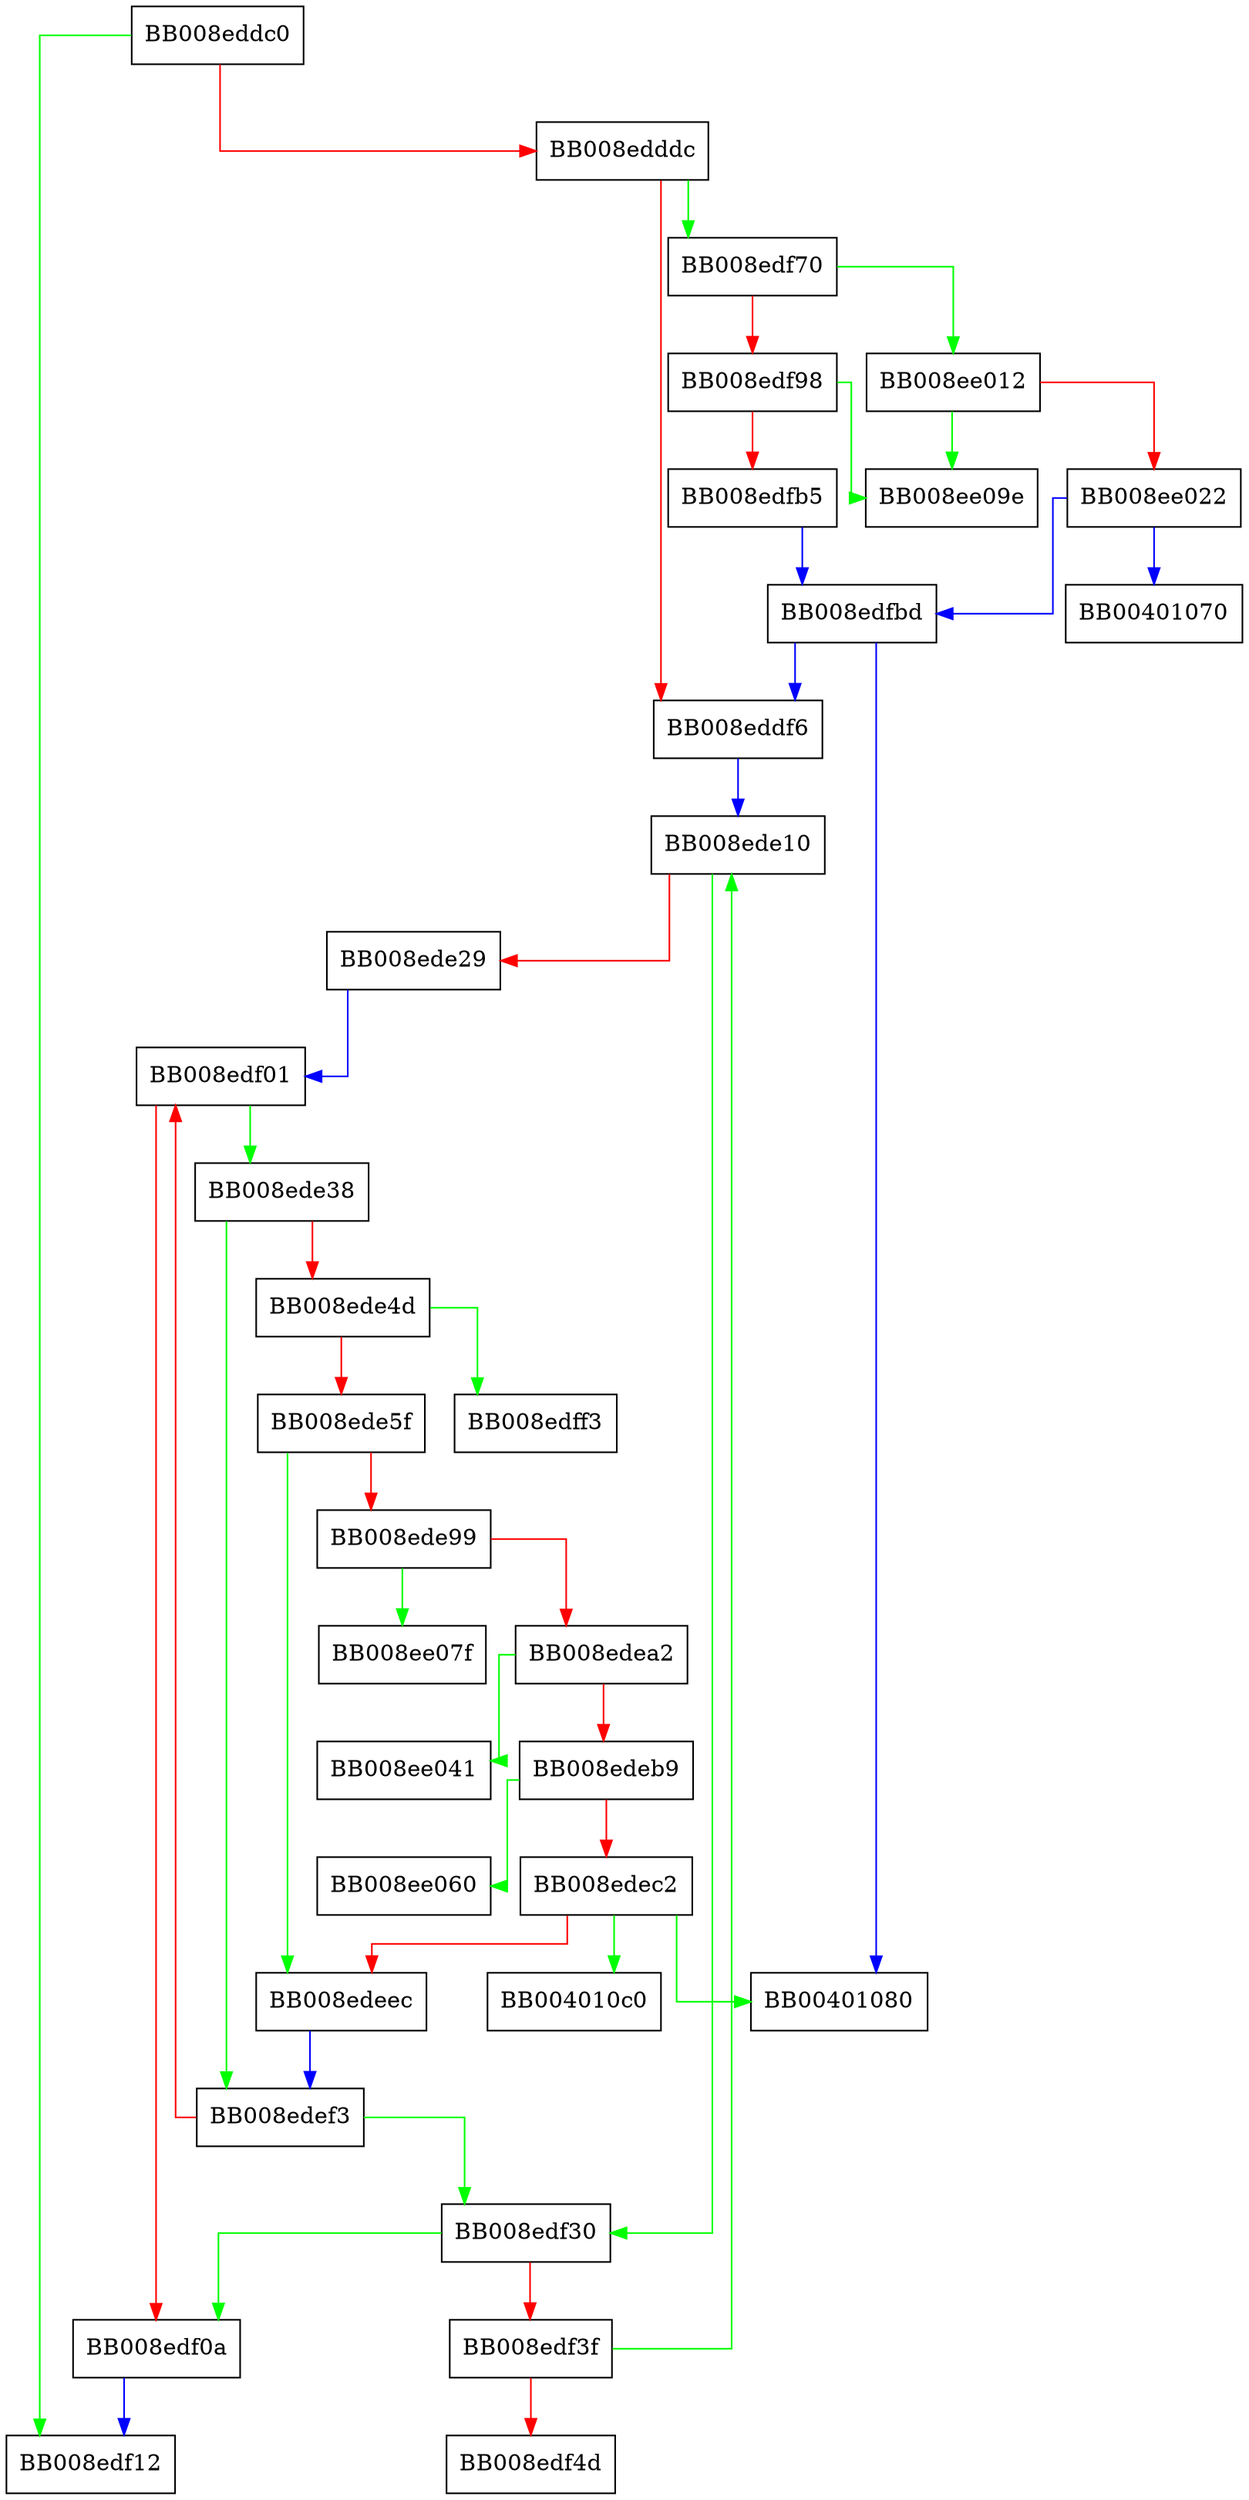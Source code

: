 digraph _dl_allocate_tls_init {
  node [shape="box"];
  graph [splines=ortho];
  BB008eddc0 -> BB008edf12 [color="green"];
  BB008eddc0 -> BB008edddc [color="red"];
  BB008edddc -> BB008edf70 [color="green"];
  BB008edddc -> BB008eddf6 [color="red"];
  BB008eddf6 -> BB008ede10 [color="blue"];
  BB008ede10 -> BB008edf30 [color="green"];
  BB008ede10 -> BB008ede29 [color="red"];
  BB008ede29 -> BB008edf01 [color="blue"];
  BB008ede38 -> BB008edef3 [color="green"];
  BB008ede38 -> BB008ede4d [color="red"];
  BB008ede4d -> BB008edff3 [color="green"];
  BB008ede4d -> BB008ede5f [color="red"];
  BB008ede5f -> BB008edeec [color="green"];
  BB008ede5f -> BB008ede99 [color="red"];
  BB008ede99 -> BB008ee07f [color="green"];
  BB008ede99 -> BB008edea2 [color="red"];
  BB008edea2 -> BB008ee041 [color="green"];
  BB008edea2 -> BB008edeb9 [color="red"];
  BB008edeb9 -> BB008ee060 [color="green"];
  BB008edeb9 -> BB008edec2 [color="red"];
  BB008edec2 -> BB004010c0 [color="green"];
  BB008edec2 -> BB00401080 [color="green"];
  BB008edec2 -> BB008edeec [color="red"];
  BB008edeec -> BB008edef3 [color="blue"];
  BB008edef3 -> BB008edf30 [color="green"];
  BB008edef3 -> BB008edf01 [color="red"];
  BB008edf01 -> BB008ede38 [color="green"];
  BB008edf01 -> BB008edf0a [color="red"];
  BB008edf0a -> BB008edf12 [color="blue"];
  BB008edf30 -> BB008edf0a [color="green"];
  BB008edf30 -> BB008edf3f [color="red"];
  BB008edf3f -> BB008ede10 [color="green"];
  BB008edf3f -> BB008edf4d [color="red"];
  BB008edf70 -> BB008ee012 [color="green"];
  BB008edf70 -> BB008edf98 [color="red"];
  BB008edf98 -> BB008ee09e [color="green"];
  BB008edf98 -> BB008edfb5 [color="red"];
  BB008edfb5 -> BB008edfbd [color="blue"];
  BB008edfbd -> BB00401080 [color="blue"];
  BB008edfbd -> BB008eddf6 [color="blue"];
  BB008ee012 -> BB008ee09e [color="green"];
  BB008ee012 -> BB008ee022 [color="red"];
  BB008ee022 -> BB00401070 [color="blue"];
  BB008ee022 -> BB008edfbd [color="blue"];
}